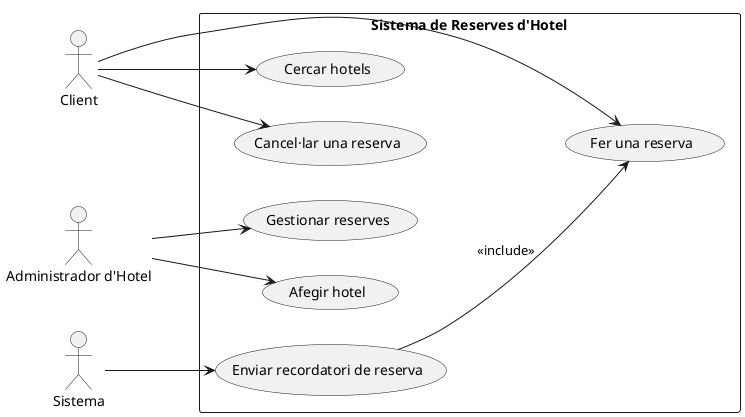 @startuml
left to right direction

actor Client
actor AdminHotel as "Administrador d'Hotel"
actor Sistema as "Sistema"

rectangle "Sistema de Reserves d'Hotel" {

  (Cercar hotels) as Cercar
  (Fer una reserva) as Reservar
  (Cancel·lar una reserva) as Cancelar
  (Gestionar reserves) as Gestionar
  (Afegir hotel) as Afegir
  (Enviar recordatori de reserva) as Recordatori

  Client --> Cercar
  Client --> Reservar
  Client --> Cancelar

  AdminHotel --> Gestionar
  AdminHotel --> Afegir

  Sistema --> Recordatori
  Recordatori --> Reservar : <<include>>
}

@enduml
